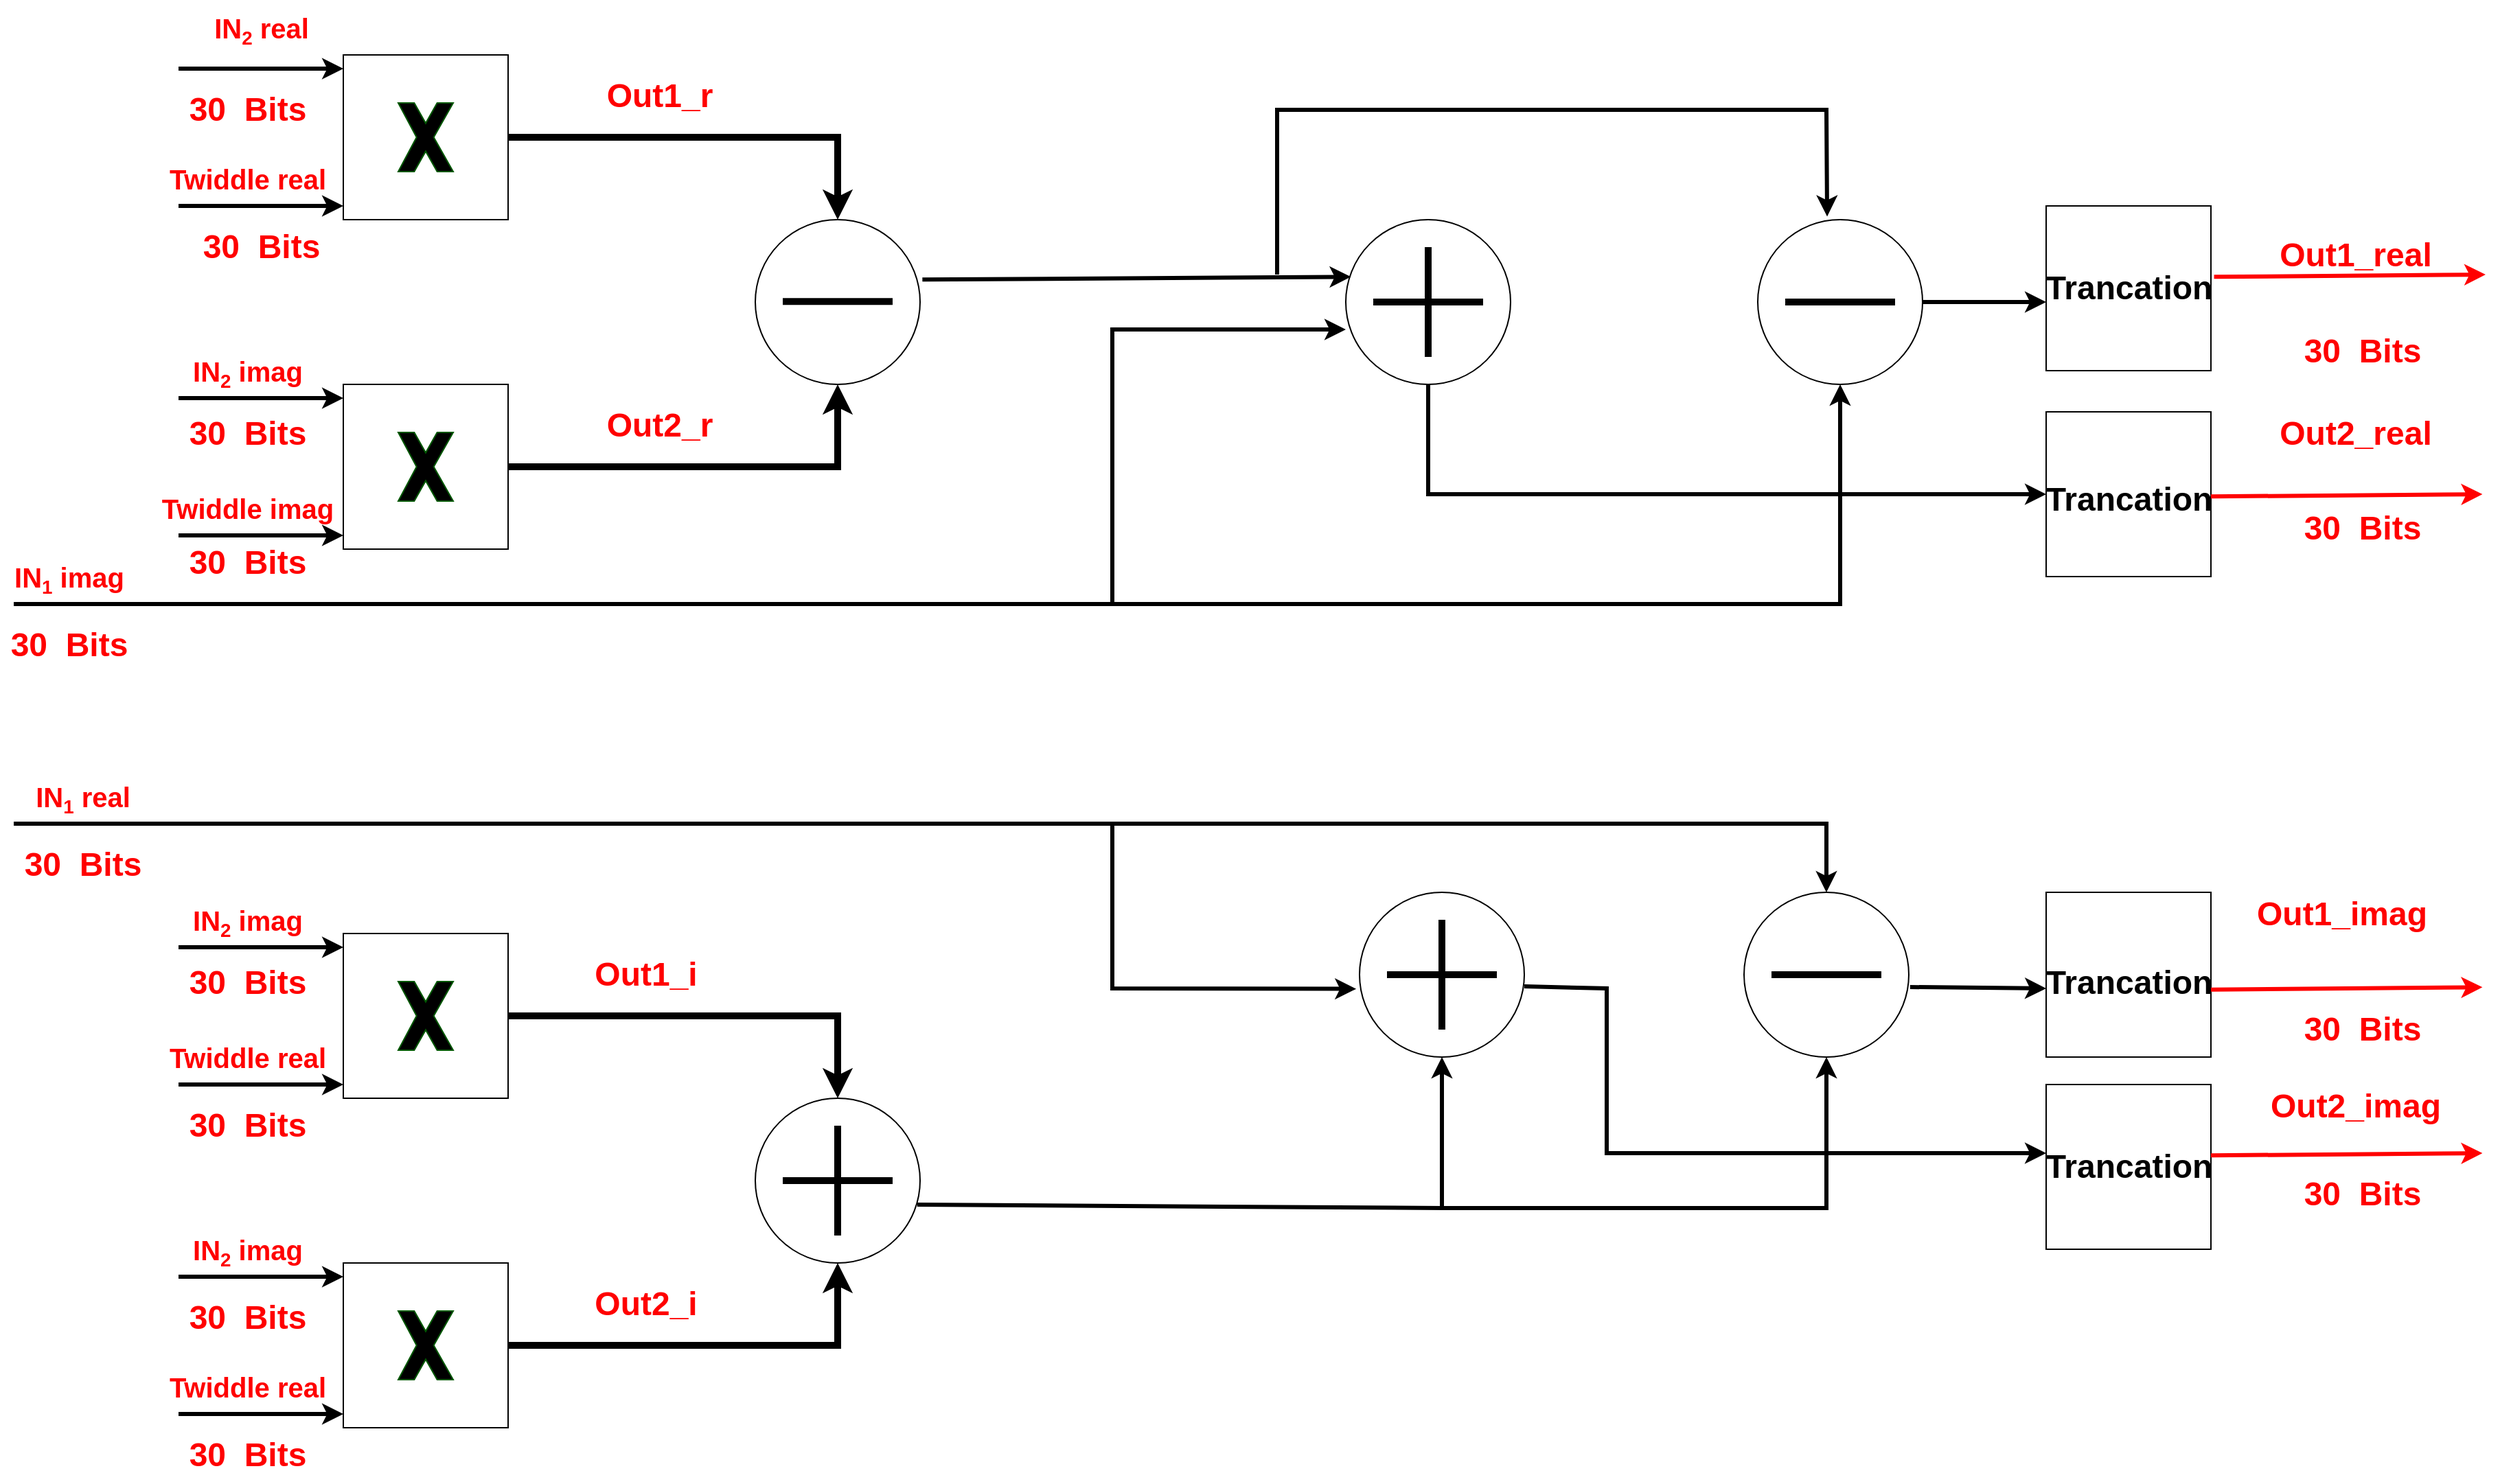 <mxfile version="18.0.6" type="device"><diagram id="f3OM4W5VOdN4bybIgr47" name="Page-1"><mxGraphModel dx="1166" dy="593" grid="1" gridSize="10" guides="1" tooltips="1" connect="1" arrows="1" fold="1" page="1" pageScale="1" pageWidth="2339" pageHeight="3300" math="0" shadow="0"><root><mxCell id="0"/><mxCell id="1" parent="0"/><mxCell id="LL_sp3TKiB6_JGDWCi00-3" value="" style="whiteSpace=wrap;html=1;aspect=fixed;" parent="1" vertex="1"><mxGeometry x="280" y="1040" width="120" height="120" as="geometry"/></mxCell><mxCell id="LL_sp3TKiB6_JGDWCi00-8" value="" style="endArrow=classic;html=1;rounded=0;strokeWidth=3;" parent="1" edge="1"><mxGeometry width="50" height="50" relative="1" as="geometry"><mxPoint x="160" y="1050" as="sourcePoint"/><mxPoint x="280" y="1050" as="targetPoint"/></mxGeometry></mxCell><mxCell id="LL_sp3TKiB6_JGDWCi00-16" value="&lt;font style=&quot;font-size: 20px;&quot; color=&quot;#ff0000&quot;&gt;IN&lt;/font&gt;&lt;font style=&quot;&quot; color=&quot;#ff0000&quot;&gt;&lt;span style=&quot;font-size: 16.667px;&quot;&gt;&lt;sub&gt;2&lt;/sub&gt;&lt;/span&gt;&lt;span style=&quot;font-size: 20px;&quot;&gt;&amp;nbsp;real&lt;/span&gt;&lt;/font&gt;" style="text;strokeColor=none;fillColor=none;html=1;fontSize=24;fontStyle=1;verticalAlign=middle;align=center;" parent="1" vertex="1"><mxGeometry x="170" y="1000" width="100" height="40" as="geometry"/></mxCell><mxCell id="LL_sp3TKiB6_JGDWCi00-17" value="&lt;font style=&quot;font-size: 20px;&quot; color=&quot;#ff0000&quot;&gt;Twiddle real&lt;/font&gt;" style="text;strokeColor=none;fillColor=none;html=1;fontSize=24;fontStyle=1;verticalAlign=middle;align=center;" parent="1" vertex="1"><mxGeometry x="160" y="1110" width="100" height="40" as="geometry"/></mxCell><mxCell id="LL_sp3TKiB6_JGDWCi00-24" value="" style="whiteSpace=wrap;html=1;aspect=fixed;" parent="1" vertex="1"><mxGeometry x="280" y="1280" width="120" height="120" as="geometry"/></mxCell><mxCell id="LL_sp3TKiB6_JGDWCi00-27" value="&lt;font style=&quot;font-size: 20px;&quot; color=&quot;#ff0000&quot;&gt;IN&lt;/font&gt;&lt;font color=&quot;#ff0000&quot;&gt;&lt;span style=&quot;font-size: 16.667px;&quot;&gt;&lt;sub&gt;2&lt;/sub&gt;&lt;/span&gt;&lt;/font&gt;&lt;font style=&quot;font-size: 20px;&quot; color=&quot;#ff0000&quot;&gt;&amp;nbsp;imag&lt;/font&gt;" style="text;strokeColor=none;fillColor=none;html=1;fontSize=24;fontStyle=1;verticalAlign=middle;align=center;" parent="1" vertex="1"><mxGeometry x="160" y="1250" width="100" height="40" as="geometry"/></mxCell><mxCell id="LL_sp3TKiB6_JGDWCi00-28" value="&lt;font style=&quot;font-size: 20px;&quot; color=&quot;#ff0000&quot;&gt;Twiddle imag&lt;/font&gt;" style="text;strokeColor=none;fillColor=none;html=1;fontSize=24;fontStyle=1;verticalAlign=middle;align=center;" parent="1" vertex="1"><mxGeometry x="160" y="1350" width="100" height="40" as="geometry"/></mxCell><mxCell id="LL_sp3TKiB6_JGDWCi00-29" value="" style="whiteSpace=wrap;html=1;aspect=fixed;" parent="1" vertex="1"><mxGeometry x="280" y="1680" width="120" height="120" as="geometry"/></mxCell><mxCell id="LL_sp3TKiB6_JGDWCi00-30" value="" style="endArrow=classic;html=1;rounded=0;strokeWidth=3;" parent="1" edge="1"><mxGeometry width="50" height="50" relative="1" as="geometry"><mxPoint x="160" y="1690" as="sourcePoint"/><mxPoint x="280" y="1690" as="targetPoint"/></mxGeometry></mxCell><mxCell id="LL_sp3TKiB6_JGDWCi00-31" value="" style="endArrow=classic;html=1;rounded=0;entryX=0;entryY=0.25;entryDx=0;entryDy=0;strokeWidth=3;" parent="1" edge="1"><mxGeometry width="50" height="50" relative="1" as="geometry"><mxPoint x="160" y="1790" as="sourcePoint"/><mxPoint x="280" y="1790" as="targetPoint"/></mxGeometry></mxCell><mxCell id="LL_sp3TKiB6_JGDWCi00-32" value="&lt;font style=&quot;font-size: 20px;&quot; color=&quot;#ff0000&quot;&gt;IN&lt;/font&gt;&lt;font color=&quot;#ff0000&quot;&gt;&lt;span style=&quot;font-size: 16.667px;&quot;&gt;&lt;sub&gt;2&lt;/sub&gt;&lt;/span&gt;&lt;/font&gt;&lt;font style=&quot;font-size: 20px;&quot; color=&quot;#ff0000&quot;&gt;&amp;nbsp;imag&lt;/font&gt;" style="text;strokeColor=none;fillColor=none;html=1;fontSize=24;fontStyle=1;verticalAlign=middle;align=center;" parent="1" vertex="1"><mxGeometry x="160" y="1650" width="100" height="40" as="geometry"/></mxCell><mxCell id="LL_sp3TKiB6_JGDWCi00-33" value="&lt;font style=&quot;font-size: 20px;&quot; color=&quot;#ff0000&quot;&gt;Twiddle real&lt;/font&gt;" style="text;strokeColor=none;fillColor=none;html=1;fontSize=24;fontStyle=1;verticalAlign=middle;align=center;" parent="1" vertex="1"><mxGeometry x="160" y="1750" width="100" height="40" as="geometry"/></mxCell><mxCell id="LL_sp3TKiB6_JGDWCi00-34" value="" style="whiteSpace=wrap;html=1;aspect=fixed;" parent="1" vertex="1"><mxGeometry x="280" y="1920" width="120" height="120" as="geometry"/></mxCell><mxCell id="LL_sp3TKiB6_JGDWCi00-35" value="" style="endArrow=classic;html=1;rounded=0;strokeWidth=3;" parent="1" edge="1"><mxGeometry width="50" height="50" relative="1" as="geometry"><mxPoint x="160" y="1930" as="sourcePoint"/><mxPoint x="280" y="1930" as="targetPoint"/></mxGeometry></mxCell><mxCell id="LL_sp3TKiB6_JGDWCi00-36" value="" style="endArrow=classic;html=1;rounded=0;entryX=0;entryY=0.25;entryDx=0;entryDy=0;strokeWidth=3;" parent="1" edge="1"><mxGeometry width="50" height="50" relative="1" as="geometry"><mxPoint x="160" y="2030" as="sourcePoint"/><mxPoint x="280" y="2030" as="targetPoint"/></mxGeometry></mxCell><mxCell id="LL_sp3TKiB6_JGDWCi00-37" value="&lt;font style=&quot;font-size: 20px;&quot; color=&quot;#ff0000&quot;&gt;IN&lt;/font&gt;&lt;font color=&quot;#ff0000&quot;&gt;&lt;span style=&quot;font-size: 16.667px;&quot;&gt;&lt;sub&gt;2&lt;/sub&gt;&lt;/span&gt;&lt;/font&gt;&lt;font style=&quot;font-size: 20px;&quot; color=&quot;#ff0000&quot;&gt;&amp;nbsp;imag&lt;/font&gt;" style="text;strokeColor=none;fillColor=none;html=1;fontSize=24;fontStyle=1;verticalAlign=middle;align=center;" parent="1" vertex="1"><mxGeometry x="160" y="1890" width="100" height="40" as="geometry"/></mxCell><mxCell id="LL_sp3TKiB6_JGDWCi00-38" value="&lt;font style=&quot;font-size: 20px;&quot; color=&quot;#ff0000&quot;&gt;Twiddle real&lt;/font&gt;" style="text;strokeColor=none;fillColor=none;html=1;fontSize=24;fontStyle=1;verticalAlign=middle;align=center;" parent="1" vertex="1"><mxGeometry x="160" y="1990" width="100" height="40" as="geometry"/></mxCell><mxCell id="LL_sp3TKiB6_JGDWCi00-39" value="" style="verticalLabelPosition=bottom;verticalAlign=top;html=1;shape=mxgraph.basic.x;fontSize=20;strokeColor=#005700;fillColor=#000000;fontColor=#ffffff;" parent="1" vertex="1"><mxGeometry x="320" y="1315" width="40" height="50" as="geometry"/></mxCell><mxCell id="LL_sp3TKiB6_JGDWCi00-40" value="" style="verticalLabelPosition=bottom;verticalAlign=top;html=1;shape=mxgraph.basic.x;fontSize=20;strokeColor=#005700;fillColor=#000000;fontColor=#ffffff;" parent="1" vertex="1"><mxGeometry x="320" y="1075" width="40" height="50" as="geometry"/></mxCell><mxCell id="LL_sp3TKiB6_JGDWCi00-41" value="" style="verticalLabelPosition=bottom;verticalAlign=top;html=1;shape=mxgraph.basic.x;fontSize=20;strokeColor=#005700;fillColor=#000000;fontColor=#ffffff;" parent="1" vertex="1"><mxGeometry x="320" y="1715" width="40" height="50" as="geometry"/></mxCell><mxCell id="LL_sp3TKiB6_JGDWCi00-42" value="" style="verticalLabelPosition=bottom;verticalAlign=top;html=1;shape=mxgraph.basic.x;fontSize=20;strokeColor=#005700;fillColor=#000000;fontColor=#ffffff;" parent="1" vertex="1"><mxGeometry x="320" y="1955" width="40" height="50" as="geometry"/></mxCell><mxCell id="LL_sp3TKiB6_JGDWCi00-67" value="" style="ellipse;whiteSpace=wrap;html=1;aspect=fixed;fontSize=20;" parent="1" vertex="1"><mxGeometry x="580" y="1160" width="120" height="120" as="geometry"/></mxCell><mxCell id="LL_sp3TKiB6_JGDWCi00-78" value="" style="ellipse;whiteSpace=wrap;html=1;aspect=fixed;fontSize=20;" parent="1" vertex="1"><mxGeometry x="1010" y="1160" width="120" height="120" as="geometry"/></mxCell><mxCell id="LL_sp3TKiB6_JGDWCi00-79" value="" style="shape=cross;whiteSpace=wrap;html=1;fontSize=20;fontColor=#FF0000;strokeColor=#000000;fillColor=#000000;size=0;strokeWidth=5;" parent="1" vertex="1"><mxGeometry x="1030" y="1180" width="80" height="80" as="geometry"/></mxCell><mxCell id="LL_sp3TKiB6_JGDWCi00-85" value="" style="ellipse;whiteSpace=wrap;html=1;aspect=fixed;fontSize=20;" parent="1" vertex="1"><mxGeometry x="1310" y="1160" width="120" height="120" as="geometry"/></mxCell><mxCell id="LL_sp3TKiB6_JGDWCi00-86" value="" style="endArrow=none;html=1;rounded=0;fontSize=20;fontColor=#FF0000;strokeWidth=5;" parent="1" edge="1"><mxGeometry width="50" height="50" relative="1" as="geometry"><mxPoint x="1330" y="1220" as="sourcePoint"/><mxPoint x="1410" y="1220" as="targetPoint"/></mxGeometry></mxCell><mxCell id="LL_sp3TKiB6_JGDWCi00-89" value="" style="ellipse;whiteSpace=wrap;html=1;aspect=fixed;fontSize=20;" parent="1" vertex="1"><mxGeometry x="1300" y="1650" width="120" height="120" as="geometry"/></mxCell><mxCell id="LL_sp3TKiB6_JGDWCi00-90" value="" style="endArrow=none;html=1;rounded=0;fontSize=20;fontColor=#FF0000;strokeWidth=5;" parent="1" edge="1"><mxGeometry width="50" height="50" relative="1" as="geometry"><mxPoint x="1320" y="1710" as="sourcePoint"/><mxPoint x="1400" y="1710" as="targetPoint"/></mxGeometry></mxCell><mxCell id="LL_sp3TKiB6_JGDWCi00-91" value="" style="ellipse;whiteSpace=wrap;html=1;aspect=fixed;fontSize=20;" parent="1" vertex="1"><mxGeometry x="1020" y="1650" width="120" height="120" as="geometry"/></mxCell><mxCell id="LL_sp3TKiB6_JGDWCi00-92" value="" style="shape=cross;whiteSpace=wrap;html=1;fontSize=20;fontColor=#FF0000;strokeColor=#000000;fillColor=#000000;size=0;strokeWidth=5;" parent="1" vertex="1"><mxGeometry x="1040" y="1670" width="80" height="80" as="geometry"/></mxCell><mxCell id="LL_sp3TKiB6_JGDWCi00-93" value="" style="endArrow=classic;html=1;rounded=0;fontSize=20;fontColor=#FF0000;strokeWidth=5;exitX=1;exitY=0.5;exitDx=0;exitDy=0;" parent="1" source="LL_sp3TKiB6_JGDWCi00-3" target="LL_sp3TKiB6_JGDWCi00-67" edge="1"><mxGeometry width="50" height="50" relative="1" as="geometry"><mxPoint x="470" y="1240" as="sourcePoint"/><mxPoint x="520" y="1190" as="targetPoint"/><Array as="points"><mxPoint x="640" y="1100"/></Array></mxGeometry></mxCell><mxCell id="LL_sp3TKiB6_JGDWCi00-94" value="" style="endArrow=classic;html=1;rounded=0;fontSize=20;fontColor=#FF0000;strokeWidth=5;exitX=1;exitY=0.5;exitDx=0;exitDy=0;entryX=0.5;entryY=1;entryDx=0;entryDy=0;" parent="1" source="LL_sp3TKiB6_JGDWCi00-24" target="LL_sp3TKiB6_JGDWCi00-67" edge="1"><mxGeometry width="50" height="50" relative="1" as="geometry"><mxPoint x="470" y="1330" as="sourcePoint"/><mxPoint x="640" y="1340" as="targetPoint"/><Array as="points"><mxPoint x="640" y="1340"/></Array></mxGeometry></mxCell><mxCell id="LL_sp3TKiB6_JGDWCi00-95" value="" style="endArrow=classic;html=1;rounded=0;fontSize=20;fontColor=#FF0000;strokeWidth=5;exitX=1;exitY=0.5;exitDx=0;exitDy=0;" parent="1" edge="1"><mxGeometry width="50" height="50" relative="1" as="geometry"><mxPoint x="400" y="1740" as="sourcePoint"/><mxPoint x="640" y="1800" as="targetPoint"/><Array as="points"><mxPoint x="640" y="1740"/></Array></mxGeometry></mxCell><mxCell id="LL_sp3TKiB6_JGDWCi00-96" value="" style="endArrow=classic;html=1;rounded=0;fontSize=20;fontColor=#FF0000;strokeWidth=5;exitX=1;exitY=0.5;exitDx=0;exitDy=0;entryX=0.5;entryY=1;entryDx=0;entryDy=0;" parent="1" edge="1"><mxGeometry width="50" height="50" relative="1" as="geometry"><mxPoint x="400" y="1980.0" as="sourcePoint"/><mxPoint x="640" y="1920" as="targetPoint"/><Array as="points"><mxPoint x="640" y="1980"/></Array></mxGeometry></mxCell><mxCell id="LL_sp3TKiB6_JGDWCi00-97" value="" style="endArrow=classic;html=1;rounded=0;fontSize=20;fontColor=#FF0000;strokeWidth=3;entryX=0;entryY=0.667;entryDx=0;entryDy=0;entryPerimeter=0;" parent="1" target="LL_sp3TKiB6_JGDWCi00-78" edge="1"><mxGeometry width="50" height="50" relative="1" as="geometry"><mxPoint x="40" y="1440" as="sourcePoint"/><mxPoint x="960" y="1440" as="targetPoint"/><Array as="points"><mxPoint x="840" y="1440"/><mxPoint x="840" y="1240"/></Array></mxGeometry></mxCell><mxCell id="LL_sp3TKiB6_JGDWCi00-98" value="" style="endArrow=classic;html=1;rounded=0;strokeWidth=3;" parent="1" edge="1"><mxGeometry width="50" height="50" relative="1" as="geometry"><mxPoint x="160" y="1150" as="sourcePoint"/><mxPoint x="280" y="1150" as="targetPoint"/></mxGeometry></mxCell><mxCell id="LL_sp3TKiB6_JGDWCi00-99" value="" style="endArrow=classic;html=1;rounded=0;strokeWidth=3;" parent="1" edge="1"><mxGeometry width="50" height="50" relative="1" as="geometry"><mxPoint x="160" y="1290" as="sourcePoint"/><mxPoint x="280" y="1290" as="targetPoint"/></mxGeometry></mxCell><mxCell id="LL_sp3TKiB6_JGDWCi00-100" value="" style="endArrow=classic;html=1;rounded=0;strokeWidth=3;" parent="1" edge="1"><mxGeometry width="50" height="50" relative="1" as="geometry"><mxPoint x="160" y="1390" as="sourcePoint"/><mxPoint x="280" y="1390" as="targetPoint"/></mxGeometry></mxCell><mxCell id="LL_sp3TKiB6_JGDWCi00-102" value="" style="endArrow=classic;html=1;rounded=0;fontSize=20;fontColor=#FF0000;strokeWidth=3;" parent="1" edge="1"><mxGeometry width="50" height="50" relative="1" as="geometry"><mxPoint x="840" y="1440" as="sourcePoint"/><mxPoint x="1370" y="1280" as="targetPoint"/><Array as="points"><mxPoint x="1370" y="1440"/><mxPoint x="1370" y="1310"/><mxPoint x="1370" y="1350"/><mxPoint x="1370" y="1280"/></Array></mxGeometry></mxCell><mxCell id="LL_sp3TKiB6_JGDWCi00-103" value="" style="endArrow=classic;html=1;rounded=0;fontSize=20;fontColor=#FF0000;strokeWidth=3;entryX=-0.02;entryY=0.586;entryDx=0;entryDy=0;entryPerimeter=0;" parent="1" target="LL_sp3TKiB6_JGDWCi00-91" edge="1"><mxGeometry width="50" height="50" relative="1" as="geometry"><mxPoint x="40" y="1600" as="sourcePoint"/><mxPoint x="1020" y="1680" as="targetPoint"/><Array as="points"><mxPoint x="840" y="1600"/><mxPoint x="840" y="1680"/><mxPoint x="840" y="1720"/></Array></mxGeometry></mxCell><mxCell id="LL_sp3TKiB6_JGDWCi00-104" value="" style="endArrow=classic;html=1;rounded=0;fontSize=20;fontColor=#FF0000;strokeWidth=3;entryX=0.5;entryY=0;entryDx=0;entryDy=0;" parent="1" target="LL_sp3TKiB6_JGDWCi00-89" edge="1"><mxGeometry width="50" height="50" relative="1" as="geometry"><mxPoint x="840" y="1600" as="sourcePoint"/><mxPoint x="1360" y="1600" as="targetPoint"/><Array as="points"><mxPoint x="1360" y="1600"/></Array></mxGeometry></mxCell><mxCell id="LL_sp3TKiB6_JGDWCi00-105" value="" style="endArrow=classic;html=1;rounded=0;fontSize=20;fontColor=#FF0000;strokeWidth=3;entryX=0.5;entryY=1;entryDx=0;entryDy=0;exitX=0.983;exitY=0.646;exitDx=0;exitDy=0;exitPerimeter=0;" parent="1" target="LL_sp3TKiB6_JGDWCi00-91" edge="1"><mxGeometry width="50" height="50" relative="1" as="geometry"><mxPoint x="697.96" y="1877.52" as="sourcePoint"/><mxPoint x="1080" y="1870" as="targetPoint"/><Array as="points"><mxPoint x="1080" y="1880"/></Array></mxGeometry></mxCell><mxCell id="LL_sp3TKiB6_JGDWCi00-107" value="" style="endArrow=classic;html=1;rounded=0;fontSize=20;fontColor=#FF0000;strokeWidth=3;entryX=0.5;entryY=1;entryDx=0;entryDy=0;" parent="1" target="LL_sp3TKiB6_JGDWCi00-89" edge="1"><mxGeometry width="50" height="50" relative="1" as="geometry"><mxPoint x="1080" y="1880" as="sourcePoint"/><mxPoint x="1360" y="1770" as="targetPoint"/><Array as="points"><mxPoint x="1360" y="1880"/></Array></mxGeometry></mxCell><mxCell id="LL_sp3TKiB6_JGDWCi00-108" value="" style="endArrow=classic;html=1;rounded=0;fontSize=20;fontColor=#FF0000;strokeWidth=3;exitX=1.014;exitY=0.364;exitDx=0;exitDy=0;exitPerimeter=0;entryX=0.031;entryY=0.347;entryDx=0;entryDy=0;entryPerimeter=0;" parent="1" source="LL_sp3TKiB6_JGDWCi00-67" target="LL_sp3TKiB6_JGDWCi00-78" edge="1"><mxGeometry width="50" height="50" relative="1" as="geometry"><mxPoint x="1020" y="1120" as="sourcePoint"/><mxPoint x="1000" y="1160" as="targetPoint"/></mxGeometry></mxCell><mxCell id="LL_sp3TKiB6_JGDWCi00-109" value="" style="endArrow=classic;html=1;rounded=0;fontSize=20;fontColor=#FF0000;strokeWidth=3;entryX=0.421;entryY=-0.019;entryDx=0;entryDy=0;entryPerimeter=0;" parent="1" target="LL_sp3TKiB6_JGDWCi00-85" edge="1"><mxGeometry width="50" height="50" relative="1" as="geometry"><mxPoint x="960" y="1200" as="sourcePoint"/><mxPoint x="960" y="1080" as="targetPoint"/><Array as="points"><mxPoint x="960" y="1080"/><mxPoint x="1360" y="1080"/></Array></mxGeometry></mxCell><mxCell id="LL_sp3TKiB6_JGDWCi00-112" value="" style="endArrow=classic;html=1;rounded=0;fontSize=20;fontColor=#FF0000;strokeWidth=3;exitX=0.5;exitY=1;exitDx=0;exitDy=0;fillColor=#e51400;strokeColor=#000000;" parent="1" source="LL_sp3TKiB6_JGDWCi00-78" edge="1"><mxGeometry width="50" height="50" relative="1" as="geometry"><mxPoint x="1090" y="1310" as="sourcePoint"/><mxPoint x="1520" y="1360" as="targetPoint"/><Array as="points"><mxPoint x="1070" y="1360"/></Array></mxGeometry></mxCell><mxCell id="LL_sp3TKiB6_JGDWCi00-114" value="" style="endArrow=classic;html=1;rounded=0;fontSize=20;fontColor=#FF0000;strokeColor=#000000;strokeWidth=3;" parent="1" edge="1"><mxGeometry width="50" height="50" relative="1" as="geometry"><mxPoint x="1430" y="1220" as="sourcePoint"/><mxPoint x="1520" y="1220" as="targetPoint"/></mxGeometry></mxCell><mxCell id="LL_sp3TKiB6_JGDWCi00-115" value="" style="endArrow=classic;html=1;rounded=0;fontSize=20;fontColor=#FF0000;strokeColor=#000000;strokeWidth=3;exitX=1;exitY=0.571;exitDx=0;exitDy=0;exitPerimeter=0;" parent="1" source="LL_sp3TKiB6_JGDWCi00-91" edge="1"><mxGeometry width="50" height="50" relative="1" as="geometry"><mxPoint x="1150" y="1710" as="sourcePoint"/><mxPoint x="1520" y="1840" as="targetPoint"/><Array as="points"><mxPoint x="1200" y="1720"/><mxPoint x="1200" y="1840"/></Array></mxGeometry></mxCell><mxCell id="LL_sp3TKiB6_JGDWCi00-116" value="" style="endArrow=classic;html=1;rounded=0;fontSize=20;fontColor=#FF0000;strokeColor=#000000;strokeWidth=3;exitX=1.008;exitY=0.575;exitDx=0;exitDy=0;exitPerimeter=0;" parent="1" source="LL_sp3TKiB6_JGDWCi00-89" edge="1"><mxGeometry width="50" height="50" relative="1" as="geometry"><mxPoint x="1220" y="1710" as="sourcePoint"/><mxPoint x="1520" y="1720" as="targetPoint"/></mxGeometry></mxCell><mxCell id="LL_sp3TKiB6_JGDWCi00-117" value="&lt;span style=&quot;color: rgb(255, 0, 0); font-size: 20px;&quot;&gt;IN&lt;/span&gt;&lt;span style=&quot;color: rgb(255, 0, 0); font-size: 16.667px;&quot;&gt;&lt;sub&gt;1&lt;/sub&gt;&lt;/span&gt;&lt;font style=&quot;font-size: 20px;&quot; color=&quot;#ff0000&quot;&gt;&amp;nbsp;real&lt;/font&gt;&lt;span style=&quot;color: rgba(0, 0, 0, 0); font-family: monospace; font-size: 0px; font-weight: 400; text-align: start;&quot;&gt;%3CmxGraphModel%3E%3Croot%3E%3CmxCell%20id%3D%220%22%2F%3E%3CmxCell%20id%3D%221%22%20parent%3D%220%22%2F%3E%3CmxCell%20id%3D%222%22%20value%3D%22%26lt%3Bspan%20style%3D%26quot%3Bcolor%3A%20rgb(255%2C%200%2C%200)%3B%20font-size%3A%2020px%3B%26quot%3B%26gt%3BIN%26lt%3B%2Fspan%26gt%3B%26lt%3Bsub%20style%3D%26quot%3Bcolor%3A%20rgb(255%2C%200%2C%200)%3B%26quot%3B%26gt%3B1%26lt%3B%2Fsub%26gt%3B%26lt%3Bfont%20style%3D%26quot%3Bfont-size%3A%2020px%3B%26quot%3B%20color%3D%26quot%3B%23ff0000%26quot%3B%26gt%3B%26amp%3Bnbsp%3Bimag%26lt%3B%2Ffont%26gt%3B%22%20style%3D%22text%3BstrokeColor%3Dnone%3BfillColor%3Dnone%3Bhtml%3D1%3BfontSize%3D24%3BfontStyle%3D1%3BverticalAlign%3Dmiddle%3Balign%3Dcenter%3B%22%20vertex%3D%221%22%20parent%3D%221%22%3E%3CmxGeometry%20x%3D%22160%22%20y%3D%221890%22%20width%3D%22100%22%20height%3D%2240%22%20as%3D%22geometry%22%2F%3E%3C%2FmxCell%3E%3C%2Froot%3E%3C%2FmxGraphModel%3E&lt;/span&gt;" style="text;strokeColor=none;fillColor=none;html=1;fontSize=24;fontStyle=1;verticalAlign=middle;align=center;" parent="1" vertex="1"><mxGeometry x="40" y="1560" width="100" height="40" as="geometry"/></mxCell><mxCell id="LL_sp3TKiB6_JGDWCi00-118" value="&lt;span style=&quot;color: rgb(255, 0, 0); font-size: 20px;&quot;&gt;IN&lt;/span&gt;&lt;span style=&quot;color: rgb(255, 0, 0); font-size: 16.667px;&quot;&gt;&lt;sub&gt;1&lt;/sub&gt;&lt;/span&gt;&lt;font style=&quot;font-size: 20px;&quot; color=&quot;#ff0000&quot;&gt;&amp;nbsp;imag&lt;/font&gt;&lt;span style=&quot;color: rgba(0, 0, 0, 0); font-family: monospace; font-size: 0px; font-weight: 400; text-align: start;&quot;&gt;%3CmxGraphModel%3E%3Croot%3E%3CmxCell%20id%3D%220%22%2F%3E%3CmxCell%20id%3D%221%22%20parent%3D%220%22%2F%3E%3CmxCell%20id%3D%222%22%20value%3D%22%26lt%3Bspan%20style%3D%26quot%3Bcolor%3A%20rgb(255%2C%200%2C%200)%3B%20font-size%3A%2020px%3B%26quot%3B%26gt%3BIN%26lt%3B%2Fspan%26gt%3B%26lt%3Bsub%20style%3D%26quot%3Bcolor%3A%20rgb(255%2C%200%2C%200)%3B%26quot%3B%26gt%3B1%26lt%3B%2Fsub%26gt%3B%26lt%3Bfont%20style%3D%26quot%3Bfont-size%3A%2020px%3B%26quot%3B%20color%3D%26quot%3B%23ff0000%26quot%3B%26gt%3B%26amp%3Bnbsp%3Bimag%26lt%3B%2Ffont%26gt%3B%22%20style%3D%22text%3BstrokeColor%3Dnone%3BfillColor%3Dnone%3Bhtml%3D1%3BfontSize%3D24%3BfontStyle%3D1%3BverticalAlign%3Dmiddle%3Balign%3Dcenter%3B%22%20vertex%3D%221%22%20parent%3D%221%22%3E%3CmxGeometry%20x%3D%22160%22%20y%3D%221890%22%20width%3D%22100%22%20height%3D%2240%22%20as%3D%22geometry%22%2F%3E%3C%2FmxCell%3E%3C%2Froot%3E%3C%2FmxGraphModel%&lt;/span&gt;" style="text;strokeColor=none;fillColor=none;html=1;fontSize=24;fontStyle=1;verticalAlign=middle;align=center;" parent="1" vertex="1"><mxGeometry x="30" y="1400" width="100" height="40" as="geometry"/></mxCell><mxCell id="LL_sp3TKiB6_JGDWCi00-119" value="" style="endArrow=none;html=1;rounded=0;fontSize=20;fontColor=#FF0000;strokeWidth=5;" parent="1" edge="1"><mxGeometry width="50" height="50" relative="1" as="geometry"><mxPoint x="600" y="1219.66" as="sourcePoint"/><mxPoint x="680" y="1219.66" as="targetPoint"/></mxGeometry></mxCell><mxCell id="LL_sp3TKiB6_JGDWCi00-124" value="" style="ellipse;whiteSpace=wrap;html=1;aspect=fixed;fontSize=20;" parent="1" vertex="1"><mxGeometry x="580" y="1800" width="120" height="120" as="geometry"/></mxCell><mxCell id="LL_sp3TKiB6_JGDWCi00-125" value="" style="shape=cross;whiteSpace=wrap;html=1;fontSize=20;fontColor=#FF0000;strokeColor=#000000;fillColor=#000000;size=0;strokeWidth=5;" parent="1" vertex="1"><mxGeometry x="600" y="1820" width="80" height="80" as="geometry"/></mxCell><mxCell id="LL_sp3TKiB6_JGDWCi00-126" value="Out1_r" style="text;strokeColor=none;fillColor=none;html=1;fontSize=24;fontStyle=1;verticalAlign=middle;align=center;fontColor=#FF0000;" parent="1" vertex="1"><mxGeometry x="460" y="1050" width="100" height="40" as="geometry"/></mxCell><mxCell id="LL_sp3TKiB6_JGDWCi00-127" value="Out2_r" style="text;strokeColor=none;fillColor=none;html=1;fontSize=24;fontStyle=1;verticalAlign=middle;align=center;fontColor=#FF0000;" parent="1" vertex="1"><mxGeometry x="460" y="1290" width="100" height="40" as="geometry"/></mxCell><mxCell id="LL_sp3TKiB6_JGDWCi00-128" value="Out1_i" style="text;strokeColor=none;fillColor=none;html=1;fontSize=24;fontStyle=1;verticalAlign=middle;align=center;fontColor=#FF0000;" parent="1" vertex="1"><mxGeometry x="450" y="1690" width="100" height="40" as="geometry"/></mxCell><mxCell id="LL_sp3TKiB6_JGDWCi00-129" value="Out2_i" style="text;strokeColor=none;fillColor=none;html=1;fontSize=24;fontStyle=1;verticalAlign=middle;align=center;fontColor=#FF0000;" parent="1" vertex="1"><mxGeometry x="450" y="1930" width="100" height="40" as="geometry"/></mxCell><mxCell id="LL_sp3TKiB6_JGDWCi00-130" value="Out1_real" style="text;strokeColor=none;fillColor=none;html=1;fontSize=24;fontStyle=1;verticalAlign=middle;align=center;fontColor=#FF0000;" parent="1" vertex="1"><mxGeometry x="1680" y="1156.25" width="130" height="60" as="geometry"/></mxCell><mxCell id="LL_sp3TKiB6_JGDWCi00-131" value="Out2_real" style="text;strokeColor=none;fillColor=none;html=1;fontSize=24;fontStyle=1;verticalAlign=middle;align=center;fontColor=#FF0000;" parent="1" vertex="1"><mxGeometry x="1680" y="1286.25" width="130" height="60" as="geometry"/></mxCell><mxCell id="LL_sp3TKiB6_JGDWCi00-132" value="Out1_imag&lt;span style=&quot;color: rgba(0, 0, 0, 0); font-family: monospace; font-size: 0px; font-weight: 400; text-align: start;&quot;&gt;%3CmxGraphModel%3E%3Croot%3E%3CmxCell%20id%3D%220%22%2F%3E%3CmxCell%20id%3D%221%22%20parent%3D%220%22%2F%3E%3CmxCell%20id%3D%222%22%20value%3D%22Out1_real%22%20style%3D%22text%3BstrokeColor%3Dnone%3BfillColor%3Dnone%3Bhtml%3D1%3BfontSize%3D24%3BfontStyle%3D1%3BverticalAlign%3Dmiddle%3Balign%3Dcenter%3BfontColor%3D%23FF0000%3B%22%20vertex%3D%221%22%20parent%3D%221%22%3E%3CmxGeometry%20x%3D%221540%22%20y%3D%221160%22%20width%3D%22130%22%20height%3D%2260%22%20as%3D%22geometry%22%2F%3E%3C%2FmxCell%3E%3C%2Froot%3E%3C%2FmxGraphModel%3E&lt;/span&gt;&lt;span style=&quot;color: rgba(0, 0, 0, 0); font-family: monospace; font-size: 0px; font-weight: 400; text-align: start;&quot;&gt;%3CmxGraphModel%3E%3Croot%3E%3CmxCell%20id%3D%220%22%2F%3E%3CmxCell%20id%3D%221%22%20parent%3D%220%22%2F%3E%3CmxCell%20id%3D%222%22%20value%3D%22Out1_real%22%20style%3D%22text%3BstrokeColor%3Dnone%3BfillColor%3Dnone%3Bhtml%3D1%3BfontSize%3D24%3BfontStyle%3D1%3BverticalAlign%3Dmiddle%3Balign%3Dcenter%3BfontColor%3D%23FF0000%3B%22%20vertex%3D%221%22%20parent%3D%221%22%3E%3CmxGeometry%20x%3D%221540%22%20y%3D%221160%22%20width%3D%22130%22%20height%3D%2260%22%20as%3D%22geometry%22%2F%3E%3C%2FmxCell%3E%3C%2Froot%3E%3C%2FmxGraphModel%3E&lt;/span&gt;" style="text;strokeColor=none;fillColor=none;html=1;fontSize=24;fontStyle=1;verticalAlign=middle;align=center;fontColor=#FF0000;" parent="1" vertex="1"><mxGeometry x="1670" y="1636.25" width="130" height="60" as="geometry"/></mxCell><mxCell id="LL_sp3TKiB6_JGDWCi00-133" value="Out2_imag&lt;span style=&quot;color: rgba(0, 0, 0, 0); font-family: monospace; font-size: 0px; font-weight: 400; text-align: start;&quot;&gt;%3CmxGraphModel%3E%3Croot%3E%3CmxCell%20id%3D%220%22%2F%3E%3CmxCell%20id%3D%221%22%20parent%3D%220%22%2F%3E%3CmxCell%20id%3D%222%22%20value%3D%22Out1_real%22%20style%3D%22text%3BstrokeColor%3Dnone%3BfillColor%3Dnone%3Bhtml%3D1%3BfontSize%3D24%3BfontStyle%3D1%3BverticalAlign%3Dmiddle%3Balign%3Dcenter%3BfontColor%3D%23FF0000%3B%22%20vertex%3D%221%22%20parent%3D%221%22%3E%3CmxGeometry%20x%3D%221540%22%20y%3D%221160%22%20width%3D%22130%22%20height%3D%2260%22%20as%3D%22geometry%22%2F%3E%3C%2FmxCell%3E%3C%2Froot%3E%3C%2FmxGraphModel%3E&lt;/span&gt;&lt;span style=&quot;color: rgba(0, 0, 0, 0); font-family: monospace; font-size: 0px; font-weight: 400; text-align: start;&quot;&gt;%3CmxGraphModel%3E%3Croot%3E%3CmxCell%20id%3D%220%22%2F%3E%3CmxCell%20id%3D%221%22%20parent%3D%220%22%2F%3E%3CmxCell%20id%3D%222%22%20value%3D%22Out1_real%22%20style%3D%22text%3BstrokeColor%3Dnone%3BfillColor%3Dnone%3Bhtml%3D1%3BfontSize%3D24%3BfontStyle%3D1%3BverticalAlign%3Dmiddle%3Balign%3Dcenter%3BfontColor%3D%23FF0000%3B%22%20vertex%3D%221%22%20parent%3D%221%22%3E%3CmxGeometry%20x%3D%221540%22%20y%3D%221160%22%20width%3D%22130%22%20height%3D%2260%22%20as%3D%22geometry%22%2F%3E%3C%2FmxCell%3E%3C%2Froot%3E%3C%2FmxGraphMode l%3E&lt;/span&gt;" style="text;strokeColor=none;fillColor=none;html=1;fontSize=24;fontStyle=1;verticalAlign=middle;align=center;fontColor=#FF0000;" parent="1" vertex="1"><mxGeometry x="1680" y="1776.25" width="130" height="60" as="geometry"/></mxCell><mxCell id="-zZCfo2V6fInsIJG8M_b-6" value="&lt;font color=&quot;#ff0000&quot;&gt;30&amp;nbsp; Bits&lt;/font&gt;" style="text;strokeColor=none;fillColor=none;html=1;fontSize=24;fontStyle=1;verticalAlign=middle;align=center;" parent="1" vertex="1"><mxGeometry x="160" y="1060" width="100" height="40" as="geometry"/></mxCell><mxCell id="-zZCfo2V6fInsIJG8M_b-8" value="&lt;font color=&quot;#ff0000&quot;&gt;30&amp;nbsp; Bits&lt;/font&gt;" style="text;strokeColor=none;fillColor=none;html=1;fontSize=24;fontStyle=1;verticalAlign=middle;align=center;" parent="1" vertex="1"><mxGeometry x="170" y="1160" width="100" height="40" as="geometry"/></mxCell><mxCell id="-zZCfo2V6fInsIJG8M_b-12" value="&lt;font color=&quot;#ff0000&quot;&gt;30&amp;nbsp; Bits&lt;/font&gt;" style="text;strokeColor=none;fillColor=none;html=1;fontSize=24;fontStyle=1;verticalAlign=middle;align=center;" parent="1" vertex="1"><mxGeometry x="1700" y="1236.25" width="100" height="40" as="geometry"/></mxCell><mxCell id="-zZCfo2V6fInsIJG8M_b-34" value="" style="whiteSpace=wrap;html=1;aspect=fixed;" parent="1" vertex="1"><mxGeometry x="1520" y="1790" width="120" height="120" as="geometry"/></mxCell><mxCell id="-zZCfo2V6fInsIJG8M_b-35" value="" style="whiteSpace=wrap;html=1;aspect=fixed;" parent="1" vertex="1"><mxGeometry x="1520" y="1150" width="120" height="120" as="geometry"/></mxCell><mxCell id="-zZCfo2V6fInsIJG8M_b-36" value="" style="whiteSpace=wrap;html=1;aspect=fixed;" parent="1" vertex="1"><mxGeometry x="1520" y="1300" width="120" height="120" as="geometry"/></mxCell><mxCell id="-zZCfo2V6fInsIJG8M_b-37" value="" style="whiteSpace=wrap;html=1;aspect=fixed;" parent="1" vertex="1"><mxGeometry x="1520" y="1650" width="120" height="120" as="geometry"/></mxCell><mxCell id="-zZCfo2V6fInsIJG8M_b-38" value="&lt;font color=&quot;#000000&quot;&gt;Trancation&lt;/font&gt;" style="text;strokeColor=none;fillColor=none;html=1;fontSize=24;fontStyle=1;verticalAlign=middle;align=center;fontColor=#FF0000;" parent="1" vertex="1"><mxGeometry x="1520" y="1173.75" width="120" height="72.5" as="geometry"/></mxCell><mxCell id="-zZCfo2V6fInsIJG8M_b-39" value="&lt;font color=&quot;#000000&quot;&gt;Trancation&lt;/font&gt;" style="text;strokeColor=none;fillColor=none;html=1;fontSize=24;fontStyle=1;verticalAlign=middle;align=center;fontColor=#FF0000;" parent="1" vertex="1"><mxGeometry x="1520" y="1327.5" width="120" height="72.5" as="geometry"/></mxCell><mxCell id="-zZCfo2V6fInsIJG8M_b-40" value="&lt;font color=&quot;#000000&quot;&gt;Trancation&lt;/font&gt;" style="text;strokeColor=none;fillColor=none;html=1;fontSize=24;fontStyle=1;verticalAlign=middle;align=center;fontColor=#FF0000;" parent="1" vertex="1"><mxGeometry x="1520" y="1680" width="120" height="72.5" as="geometry"/></mxCell><mxCell id="-zZCfo2V6fInsIJG8M_b-41" value="&lt;font color=&quot;#000000&quot;&gt;Trancation&lt;/font&gt;" style="text;strokeColor=none;fillColor=none;html=1;fontSize=24;fontStyle=1;verticalAlign=middle;align=center;fontColor=#FF0000;" parent="1" vertex="1"><mxGeometry x="1520" y="1813.75" width="120" height="72.5" as="geometry"/></mxCell><mxCell id="-zZCfo2V6fInsIJG8M_b-45" value="" style="endArrow=classic;html=1;rounded=0;fontColor=#000000;strokeColor=#FF0000;strokeWidth=3;exitX=1.019;exitY=0.385;exitDx=0;exitDy=0;exitPerimeter=0;" parent="1" source="-zZCfo2V6fInsIJG8M_b-38" edge="1"><mxGeometry width="50" height="50" relative="1" as="geometry"><mxPoint x="1640" y="1210" as="sourcePoint"/><mxPoint x="1840" y="1200" as="targetPoint"/></mxGeometry></mxCell><mxCell id="-zZCfo2V6fInsIJG8M_b-47" value="" style="endArrow=classic;html=1;rounded=0;fontColor=#000000;strokeColor=#FF0000;strokeWidth=3;exitX=1.019;exitY=0.385;exitDx=0;exitDy=0;exitPerimeter=0;" parent="1" edge="1"><mxGeometry width="50" height="50" relative="1" as="geometry"><mxPoint x="1640.0" y="1720.833" as="sourcePoint"/><mxPoint x="1837.72" y="1719.17" as="targetPoint"/></mxGeometry></mxCell><mxCell id="-zZCfo2V6fInsIJG8M_b-49" value="" style="endArrow=classic;html=1;rounded=0;fontColor=#000000;strokeColor=#FF0000;strokeWidth=3;exitX=1.019;exitY=0.385;exitDx=0;exitDy=0;exitPerimeter=0;" parent="1" edge="1"><mxGeometry width="50" height="50" relative="1" as="geometry"><mxPoint x="1640" y="1841.663" as="sourcePoint"/><mxPoint x="1837.72" y="1840" as="targetPoint"/></mxGeometry></mxCell><mxCell id="-zZCfo2V6fInsIJG8M_b-50" value="" style="endArrow=classic;html=1;rounded=0;fontColor=#000000;strokeColor=#FF0000;strokeWidth=3;exitX=1.019;exitY=0.385;exitDx=0;exitDy=0;exitPerimeter=0;" parent="1" edge="1"><mxGeometry width="50" height="50" relative="1" as="geometry"><mxPoint x="1640.0" y="1361.663" as="sourcePoint"/><mxPoint x="1837.72" y="1360" as="targetPoint"/></mxGeometry></mxCell><mxCell id="-Yas6MTGY-gFDDvhaBIL-1" value="&lt;font color=&quot;#ff0000&quot;&gt;30&amp;nbsp; Bits&lt;/font&gt;" style="text;strokeColor=none;fillColor=none;html=1;fontSize=24;fontStyle=1;verticalAlign=middle;align=center;" vertex="1" parent="1"><mxGeometry x="160" y="1296.25" width="100" height="40" as="geometry"/></mxCell><mxCell id="-Yas6MTGY-gFDDvhaBIL-2" value="&lt;font color=&quot;#ff0000&quot;&gt;30&amp;nbsp; Bits&lt;/font&gt;" style="text;strokeColor=none;fillColor=none;html=1;fontSize=24;fontStyle=1;verticalAlign=middle;align=center;" vertex="1" parent="1"><mxGeometry x="160" y="1390" width="100" height="40" as="geometry"/></mxCell><mxCell id="-Yas6MTGY-gFDDvhaBIL-3" value="&lt;font color=&quot;#ff0000&quot;&gt;30&amp;nbsp; Bits&lt;/font&gt;" style="text;strokeColor=none;fillColor=none;html=1;fontSize=24;fontStyle=1;verticalAlign=middle;align=center;" vertex="1" parent="1"><mxGeometry x="30" y="1450" width="100" height="40" as="geometry"/></mxCell><mxCell id="-Yas6MTGY-gFDDvhaBIL-4" value="&lt;font color=&quot;#ff0000&quot;&gt;30&amp;nbsp; Bits&lt;/font&gt;" style="text;strokeColor=none;fillColor=none;html=1;fontSize=24;fontStyle=1;verticalAlign=middle;align=center;" vertex="1" parent="1"><mxGeometry x="40" y="1610" width="100" height="40" as="geometry"/></mxCell><mxCell id="-Yas6MTGY-gFDDvhaBIL-5" value="&lt;font color=&quot;#ff0000&quot;&gt;30&amp;nbsp; Bits&lt;/font&gt;" style="text;strokeColor=none;fillColor=none;html=1;fontSize=24;fontStyle=1;verticalAlign=middle;align=center;" vertex="1" parent="1"><mxGeometry x="160" y="1696.25" width="100" height="40" as="geometry"/></mxCell><mxCell id="-Yas6MTGY-gFDDvhaBIL-6" value="&lt;font color=&quot;#ff0000&quot;&gt;30&amp;nbsp; Bits&lt;/font&gt;" style="text;strokeColor=none;fillColor=none;html=1;fontSize=24;fontStyle=1;verticalAlign=middle;align=center;" vertex="1" parent="1"><mxGeometry x="160" y="1800" width="100" height="40" as="geometry"/></mxCell><mxCell id="-Yas6MTGY-gFDDvhaBIL-7" value="&lt;font color=&quot;#ff0000&quot;&gt;30&amp;nbsp; Bits&lt;/font&gt;" style="text;strokeColor=none;fillColor=none;html=1;fontSize=24;fontStyle=1;verticalAlign=middle;align=center;" vertex="1" parent="1"><mxGeometry x="160" y="1940" width="100" height="40" as="geometry"/></mxCell><mxCell id="-Yas6MTGY-gFDDvhaBIL-8" value="&lt;font color=&quot;#ff0000&quot;&gt;30&amp;nbsp; Bits&lt;/font&gt;" style="text;strokeColor=none;fillColor=none;html=1;fontSize=24;fontStyle=1;verticalAlign=middle;align=center;" vertex="1" parent="1"><mxGeometry x="160" y="2040" width="100" height="40" as="geometry"/></mxCell><mxCell id="-Yas6MTGY-gFDDvhaBIL-9" value="&lt;font color=&quot;#ff0000&quot;&gt;30&amp;nbsp; Bits&lt;/font&gt;" style="text;strokeColor=none;fillColor=none;html=1;fontSize=24;fontStyle=1;verticalAlign=middle;align=center;" vertex="1" parent="1"><mxGeometry x="1700" y="1365" width="100" height="40" as="geometry"/></mxCell><mxCell id="-Yas6MTGY-gFDDvhaBIL-10" value="&lt;font color=&quot;#ff0000&quot;&gt;30&amp;nbsp; Bits&lt;/font&gt;" style="text;strokeColor=none;fillColor=none;html=1;fontSize=24;fontStyle=1;verticalAlign=middle;align=center;" vertex="1" parent="1"><mxGeometry x="1700" y="1730" width="100" height="40" as="geometry"/></mxCell><mxCell id="-Yas6MTGY-gFDDvhaBIL-11" value="&lt;font color=&quot;#ff0000&quot;&gt;30&amp;nbsp; Bits&lt;/font&gt;" style="text;strokeColor=none;fillColor=none;html=1;fontSize=24;fontStyle=1;verticalAlign=middle;align=center;" vertex="1" parent="1"><mxGeometry x="1700" y="1850" width="100" height="40" as="geometry"/></mxCell></root></mxGraphModel></diagram></mxfile>